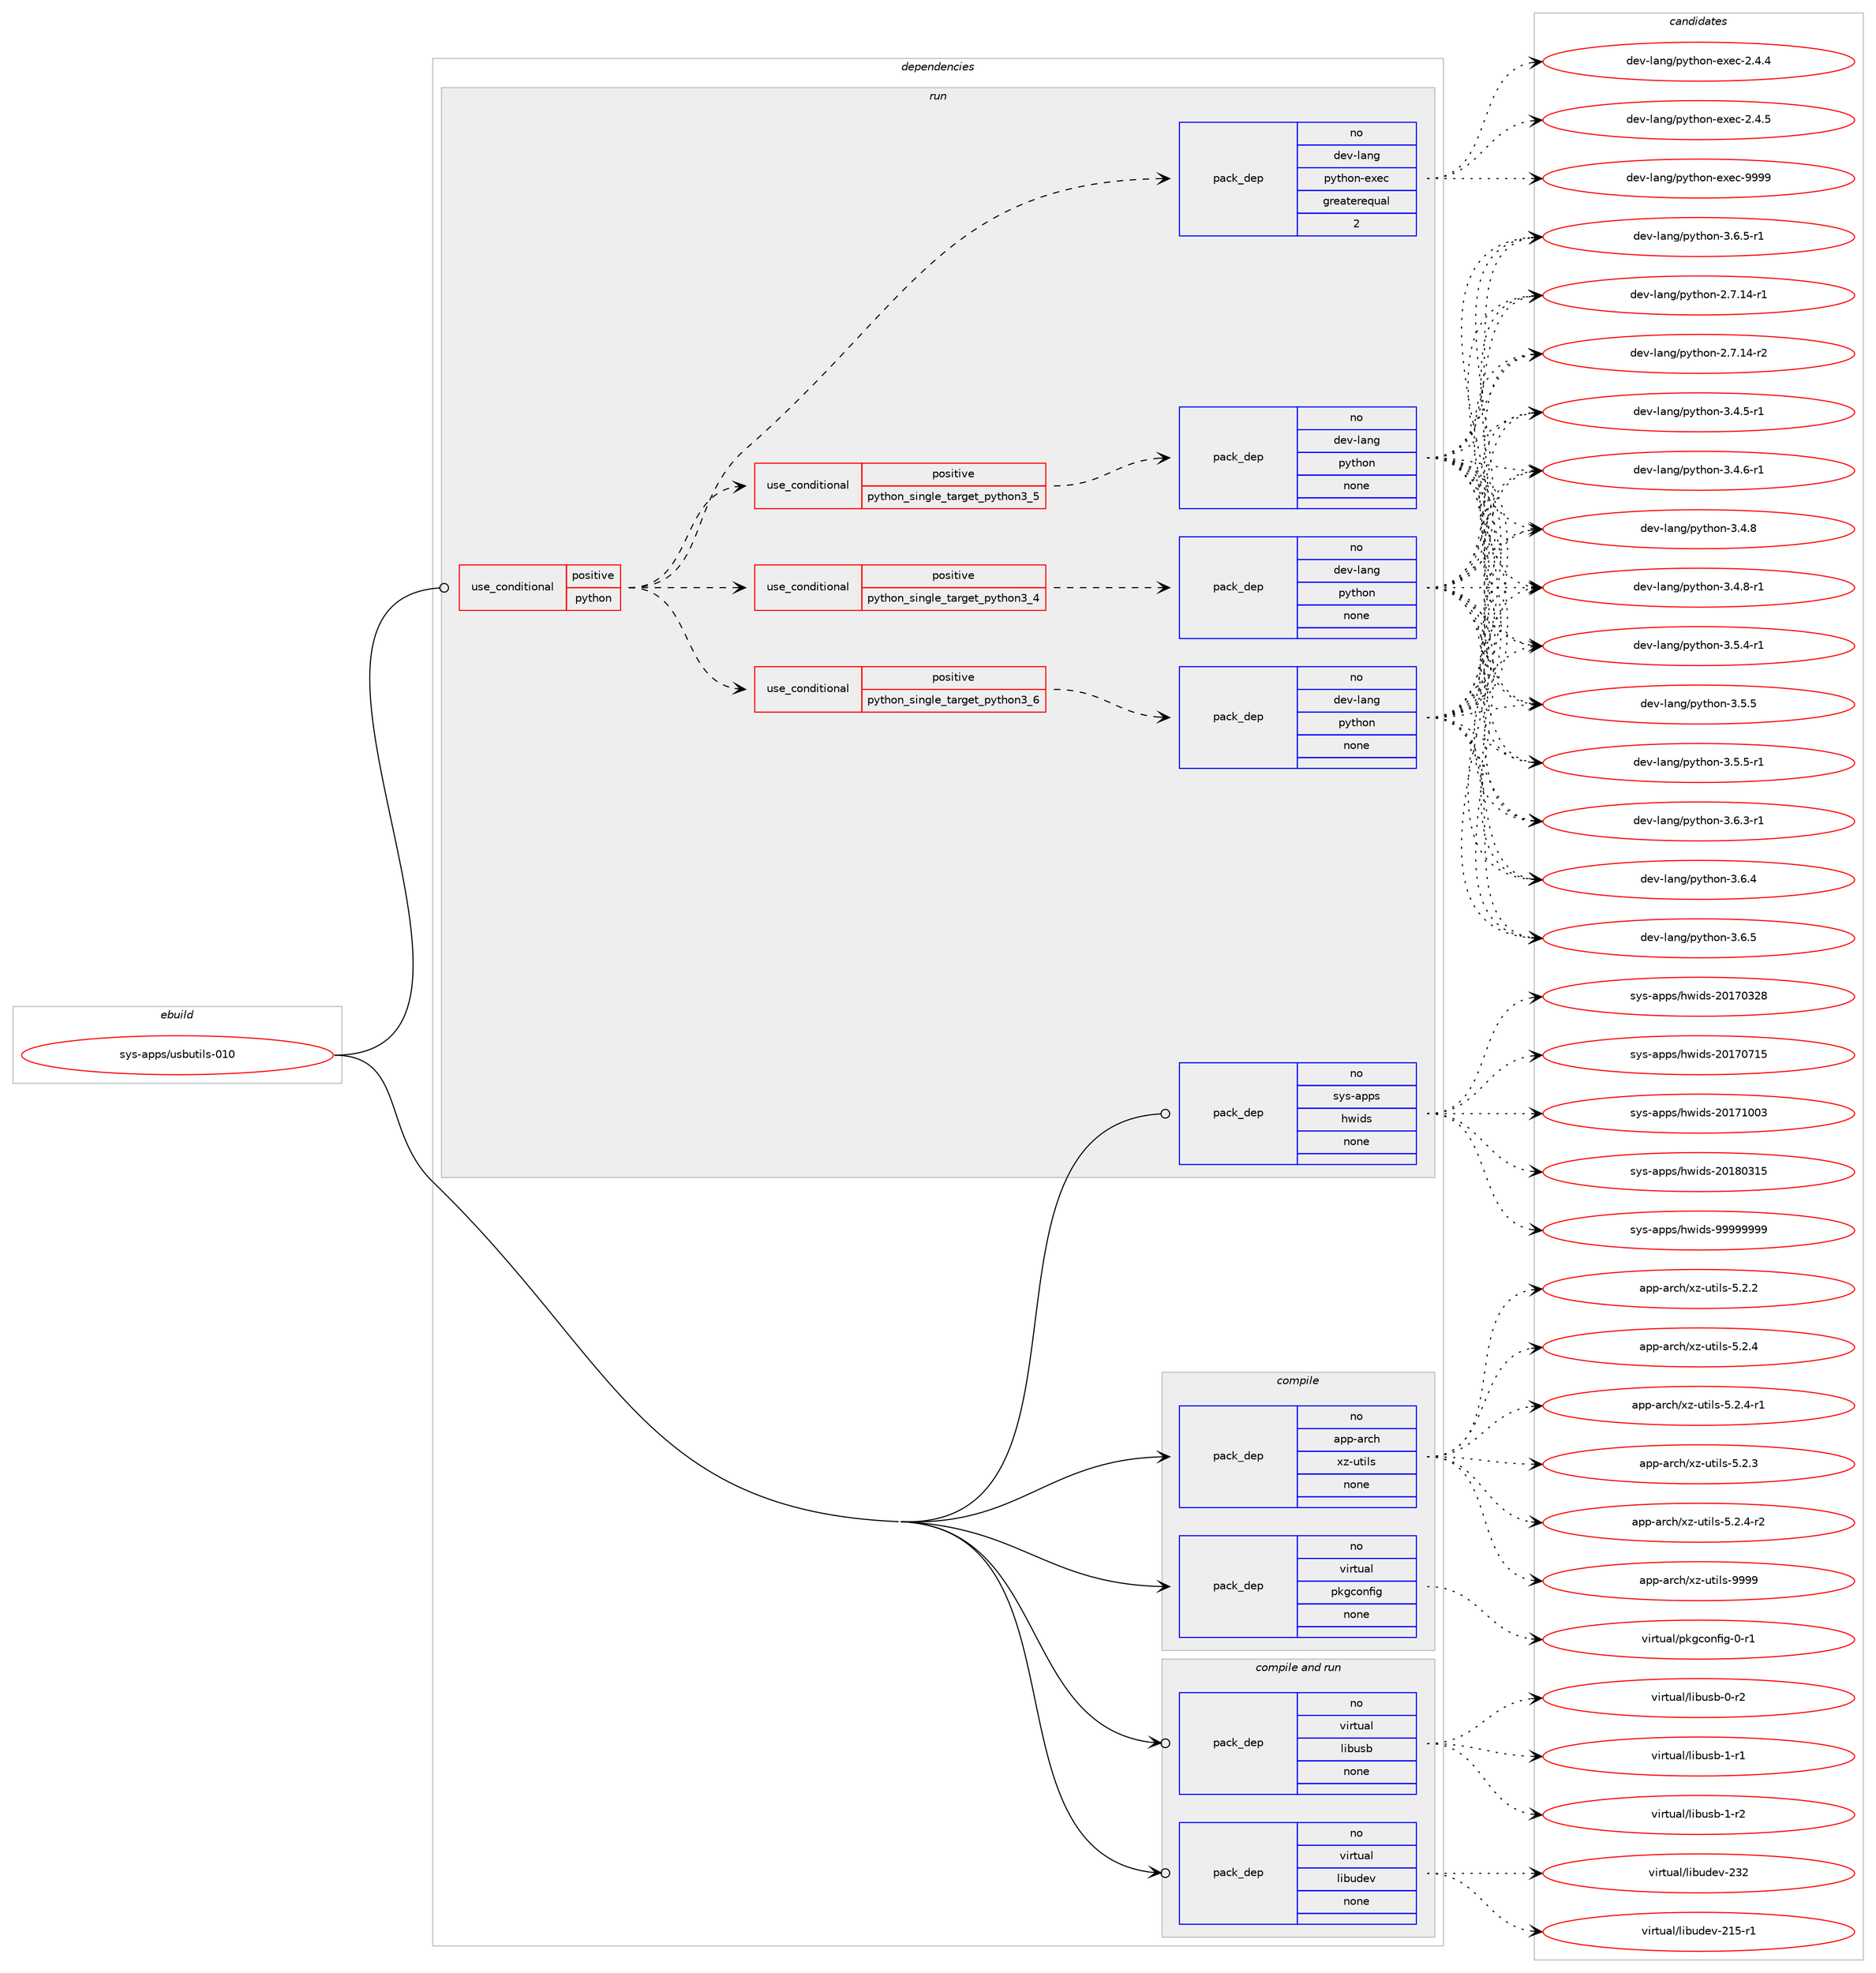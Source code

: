 digraph prolog {

# *************
# Graph options
# *************

newrank=true;
concentrate=true;
compound=true;
graph [rankdir=LR,fontname=Helvetica,fontsize=10,ranksep=1.5];#, ranksep=2.5, nodesep=0.2];
edge  [arrowhead=vee];
node  [fontname=Helvetica,fontsize=10];

# **********
# The ebuild
# **********

subgraph cluster_leftcol {
color=gray;
rank=same;
label=<<i>ebuild</i>>;
id [label="sys-apps/usbutils-010", color=red, width=4, href="../sys-apps/usbutils-010.svg"];
}

# ****************
# The dependencies
# ****************

subgraph cluster_midcol {
color=gray;
label=<<i>dependencies</i>>;
subgraph cluster_compile {
fillcolor="#eeeeee";
style=filled;
label=<<i>compile</i>>;
subgraph pack6949 {
dependency8070 [label=<<TABLE BORDER="0" CELLBORDER="1" CELLSPACING="0" CELLPADDING="4" WIDTH="220"><TR><TD ROWSPAN="6" CELLPADDING="30">pack_dep</TD></TR><TR><TD WIDTH="110">no</TD></TR><TR><TD>app-arch</TD></TR><TR><TD>xz-utils</TD></TR><TR><TD>none</TD></TR><TR><TD></TD></TR></TABLE>>, shape=none, color=blue];
}
id:e -> dependency8070:w [weight=20,style="solid",arrowhead="vee"];
subgraph pack6950 {
dependency8071 [label=<<TABLE BORDER="0" CELLBORDER="1" CELLSPACING="0" CELLPADDING="4" WIDTH="220"><TR><TD ROWSPAN="6" CELLPADDING="30">pack_dep</TD></TR><TR><TD WIDTH="110">no</TD></TR><TR><TD>virtual</TD></TR><TR><TD>pkgconfig</TD></TR><TR><TD>none</TD></TR><TR><TD></TD></TR></TABLE>>, shape=none, color=blue];
}
id:e -> dependency8071:w [weight=20,style="solid",arrowhead="vee"];
}
subgraph cluster_compileandrun {
fillcolor="#eeeeee";
style=filled;
label=<<i>compile and run</i>>;
subgraph pack6951 {
dependency8072 [label=<<TABLE BORDER="0" CELLBORDER="1" CELLSPACING="0" CELLPADDING="4" WIDTH="220"><TR><TD ROWSPAN="6" CELLPADDING="30">pack_dep</TD></TR><TR><TD WIDTH="110">no</TD></TR><TR><TD>virtual</TD></TR><TR><TD>libudev</TD></TR><TR><TD>none</TD></TR><TR><TD></TD></TR></TABLE>>, shape=none, color=blue];
}
id:e -> dependency8072:w [weight=20,style="solid",arrowhead="odotvee"];
subgraph pack6952 {
dependency8073 [label=<<TABLE BORDER="0" CELLBORDER="1" CELLSPACING="0" CELLPADDING="4" WIDTH="220"><TR><TD ROWSPAN="6" CELLPADDING="30">pack_dep</TD></TR><TR><TD WIDTH="110">no</TD></TR><TR><TD>virtual</TD></TR><TR><TD>libusb</TD></TR><TR><TD>none</TD></TR><TR><TD></TD></TR></TABLE>>, shape=none, color=blue];
}
id:e -> dependency8073:w [weight=20,style="solid",arrowhead="odotvee"];
}
subgraph cluster_run {
fillcolor="#eeeeee";
style=filled;
label=<<i>run</i>>;
subgraph cond1068 {
dependency8074 [label=<<TABLE BORDER="0" CELLBORDER="1" CELLSPACING="0" CELLPADDING="4"><TR><TD ROWSPAN="3" CELLPADDING="10">use_conditional</TD></TR><TR><TD>positive</TD></TR><TR><TD>python</TD></TR></TABLE>>, shape=none, color=red];
subgraph cond1069 {
dependency8075 [label=<<TABLE BORDER="0" CELLBORDER="1" CELLSPACING="0" CELLPADDING="4"><TR><TD ROWSPAN="3" CELLPADDING="10">use_conditional</TD></TR><TR><TD>positive</TD></TR><TR><TD>python_single_target_python3_4</TD></TR></TABLE>>, shape=none, color=red];
subgraph pack6953 {
dependency8076 [label=<<TABLE BORDER="0" CELLBORDER="1" CELLSPACING="0" CELLPADDING="4" WIDTH="220"><TR><TD ROWSPAN="6" CELLPADDING="30">pack_dep</TD></TR><TR><TD WIDTH="110">no</TD></TR><TR><TD>dev-lang</TD></TR><TR><TD>python</TD></TR><TR><TD>none</TD></TR><TR><TD></TD></TR></TABLE>>, shape=none, color=blue];
}
dependency8075:e -> dependency8076:w [weight=20,style="dashed",arrowhead="vee"];
}
dependency8074:e -> dependency8075:w [weight=20,style="dashed",arrowhead="vee"];
subgraph cond1070 {
dependency8077 [label=<<TABLE BORDER="0" CELLBORDER="1" CELLSPACING="0" CELLPADDING="4"><TR><TD ROWSPAN="3" CELLPADDING="10">use_conditional</TD></TR><TR><TD>positive</TD></TR><TR><TD>python_single_target_python3_5</TD></TR></TABLE>>, shape=none, color=red];
subgraph pack6954 {
dependency8078 [label=<<TABLE BORDER="0" CELLBORDER="1" CELLSPACING="0" CELLPADDING="4" WIDTH="220"><TR><TD ROWSPAN="6" CELLPADDING="30">pack_dep</TD></TR><TR><TD WIDTH="110">no</TD></TR><TR><TD>dev-lang</TD></TR><TR><TD>python</TD></TR><TR><TD>none</TD></TR><TR><TD></TD></TR></TABLE>>, shape=none, color=blue];
}
dependency8077:e -> dependency8078:w [weight=20,style="dashed",arrowhead="vee"];
}
dependency8074:e -> dependency8077:w [weight=20,style="dashed",arrowhead="vee"];
subgraph cond1071 {
dependency8079 [label=<<TABLE BORDER="0" CELLBORDER="1" CELLSPACING="0" CELLPADDING="4"><TR><TD ROWSPAN="3" CELLPADDING="10">use_conditional</TD></TR><TR><TD>positive</TD></TR><TR><TD>python_single_target_python3_6</TD></TR></TABLE>>, shape=none, color=red];
subgraph pack6955 {
dependency8080 [label=<<TABLE BORDER="0" CELLBORDER="1" CELLSPACING="0" CELLPADDING="4" WIDTH="220"><TR><TD ROWSPAN="6" CELLPADDING="30">pack_dep</TD></TR><TR><TD WIDTH="110">no</TD></TR><TR><TD>dev-lang</TD></TR><TR><TD>python</TD></TR><TR><TD>none</TD></TR><TR><TD></TD></TR></TABLE>>, shape=none, color=blue];
}
dependency8079:e -> dependency8080:w [weight=20,style="dashed",arrowhead="vee"];
}
dependency8074:e -> dependency8079:w [weight=20,style="dashed",arrowhead="vee"];
subgraph pack6956 {
dependency8081 [label=<<TABLE BORDER="0" CELLBORDER="1" CELLSPACING="0" CELLPADDING="4" WIDTH="220"><TR><TD ROWSPAN="6" CELLPADDING="30">pack_dep</TD></TR><TR><TD WIDTH="110">no</TD></TR><TR><TD>dev-lang</TD></TR><TR><TD>python-exec</TD></TR><TR><TD>greaterequal</TD></TR><TR><TD>2</TD></TR></TABLE>>, shape=none, color=blue];
}
dependency8074:e -> dependency8081:w [weight=20,style="dashed",arrowhead="vee"];
}
id:e -> dependency8074:w [weight=20,style="solid",arrowhead="odot"];
subgraph pack6957 {
dependency8082 [label=<<TABLE BORDER="0" CELLBORDER="1" CELLSPACING="0" CELLPADDING="4" WIDTH="220"><TR><TD ROWSPAN="6" CELLPADDING="30">pack_dep</TD></TR><TR><TD WIDTH="110">no</TD></TR><TR><TD>sys-apps</TD></TR><TR><TD>hwids</TD></TR><TR><TD>none</TD></TR><TR><TD></TD></TR></TABLE>>, shape=none, color=blue];
}
id:e -> dependency8082:w [weight=20,style="solid",arrowhead="odot"];
}
}

# **************
# The candidates
# **************

subgraph cluster_choices {
rank=same;
color=gray;
label=<<i>candidates</i>>;

subgraph choice6949 {
color=black;
nodesep=1;
choice971121124597114991044712012245117116105108115455346504650 [label="app-arch/xz-utils-5.2.2", color=red, width=4,href="../app-arch/xz-utils-5.2.2.svg"];
choice971121124597114991044712012245117116105108115455346504652 [label="app-arch/xz-utils-5.2.4", color=red, width=4,href="../app-arch/xz-utils-5.2.4.svg"];
choice9711211245971149910447120122451171161051081154553465046524511449 [label="app-arch/xz-utils-5.2.4-r1", color=red, width=4,href="../app-arch/xz-utils-5.2.4-r1.svg"];
choice971121124597114991044712012245117116105108115455346504651 [label="app-arch/xz-utils-5.2.3", color=red, width=4,href="../app-arch/xz-utils-5.2.3.svg"];
choice9711211245971149910447120122451171161051081154553465046524511450 [label="app-arch/xz-utils-5.2.4-r2", color=red, width=4,href="../app-arch/xz-utils-5.2.4-r2.svg"];
choice9711211245971149910447120122451171161051081154557575757 [label="app-arch/xz-utils-9999", color=red, width=4,href="../app-arch/xz-utils-9999.svg"];
dependency8070:e -> choice971121124597114991044712012245117116105108115455346504650:w [style=dotted,weight="100"];
dependency8070:e -> choice971121124597114991044712012245117116105108115455346504652:w [style=dotted,weight="100"];
dependency8070:e -> choice9711211245971149910447120122451171161051081154553465046524511449:w [style=dotted,weight="100"];
dependency8070:e -> choice971121124597114991044712012245117116105108115455346504651:w [style=dotted,weight="100"];
dependency8070:e -> choice9711211245971149910447120122451171161051081154553465046524511450:w [style=dotted,weight="100"];
dependency8070:e -> choice9711211245971149910447120122451171161051081154557575757:w [style=dotted,weight="100"];
}
subgraph choice6950 {
color=black;
nodesep=1;
choice11810511411611797108471121071039911111010210510345484511449 [label="virtual/pkgconfig-0-r1", color=red, width=4,href="../virtual/pkgconfig-0-r1.svg"];
dependency8071:e -> choice11810511411611797108471121071039911111010210510345484511449:w [style=dotted,weight="100"];
}
subgraph choice6951 {
color=black;
nodesep=1;
choice118105114116117971084710810598117100101118455049534511449 [label="virtual/libudev-215-r1", color=red, width=4,href="../virtual/libudev-215-r1.svg"];
choice11810511411611797108471081059811710010111845505150 [label="virtual/libudev-232", color=red, width=4,href="../virtual/libudev-232.svg"];
dependency8072:e -> choice118105114116117971084710810598117100101118455049534511449:w [style=dotted,weight="100"];
dependency8072:e -> choice11810511411611797108471081059811710010111845505150:w [style=dotted,weight="100"];
}
subgraph choice6952 {
color=black;
nodesep=1;
choice1181051141161179710847108105981171159845484511450 [label="virtual/libusb-0-r2", color=red, width=4,href="../virtual/libusb-0-r2.svg"];
choice1181051141161179710847108105981171159845494511449 [label="virtual/libusb-1-r1", color=red, width=4,href="../virtual/libusb-1-r1.svg"];
choice1181051141161179710847108105981171159845494511450 [label="virtual/libusb-1-r2", color=red, width=4,href="../virtual/libusb-1-r2.svg"];
dependency8073:e -> choice1181051141161179710847108105981171159845484511450:w [style=dotted,weight="100"];
dependency8073:e -> choice1181051141161179710847108105981171159845494511449:w [style=dotted,weight="100"];
dependency8073:e -> choice1181051141161179710847108105981171159845494511450:w [style=dotted,weight="100"];
}
subgraph choice6953 {
color=black;
nodesep=1;
choice100101118451089711010347112121116104111110455046554649524511449 [label="dev-lang/python-2.7.14-r1", color=red, width=4,href="../dev-lang/python-2.7.14-r1.svg"];
choice100101118451089711010347112121116104111110455046554649524511450 [label="dev-lang/python-2.7.14-r2", color=red, width=4,href="../dev-lang/python-2.7.14-r2.svg"];
choice1001011184510897110103471121211161041111104551465246534511449 [label="dev-lang/python-3.4.5-r1", color=red, width=4,href="../dev-lang/python-3.4.5-r1.svg"];
choice1001011184510897110103471121211161041111104551465246544511449 [label="dev-lang/python-3.4.6-r1", color=red, width=4,href="../dev-lang/python-3.4.6-r1.svg"];
choice100101118451089711010347112121116104111110455146524656 [label="dev-lang/python-3.4.8", color=red, width=4,href="../dev-lang/python-3.4.8.svg"];
choice1001011184510897110103471121211161041111104551465246564511449 [label="dev-lang/python-3.4.8-r1", color=red, width=4,href="../dev-lang/python-3.4.8-r1.svg"];
choice1001011184510897110103471121211161041111104551465346524511449 [label="dev-lang/python-3.5.4-r1", color=red, width=4,href="../dev-lang/python-3.5.4-r1.svg"];
choice100101118451089711010347112121116104111110455146534653 [label="dev-lang/python-3.5.5", color=red, width=4,href="../dev-lang/python-3.5.5.svg"];
choice1001011184510897110103471121211161041111104551465346534511449 [label="dev-lang/python-3.5.5-r1", color=red, width=4,href="../dev-lang/python-3.5.5-r1.svg"];
choice1001011184510897110103471121211161041111104551465446514511449 [label="dev-lang/python-3.6.3-r1", color=red, width=4,href="../dev-lang/python-3.6.3-r1.svg"];
choice100101118451089711010347112121116104111110455146544652 [label="dev-lang/python-3.6.4", color=red, width=4,href="../dev-lang/python-3.6.4.svg"];
choice100101118451089711010347112121116104111110455146544653 [label="dev-lang/python-3.6.5", color=red, width=4,href="../dev-lang/python-3.6.5.svg"];
choice1001011184510897110103471121211161041111104551465446534511449 [label="dev-lang/python-3.6.5-r1", color=red, width=4,href="../dev-lang/python-3.6.5-r1.svg"];
dependency8076:e -> choice100101118451089711010347112121116104111110455046554649524511449:w [style=dotted,weight="100"];
dependency8076:e -> choice100101118451089711010347112121116104111110455046554649524511450:w [style=dotted,weight="100"];
dependency8076:e -> choice1001011184510897110103471121211161041111104551465246534511449:w [style=dotted,weight="100"];
dependency8076:e -> choice1001011184510897110103471121211161041111104551465246544511449:w [style=dotted,weight="100"];
dependency8076:e -> choice100101118451089711010347112121116104111110455146524656:w [style=dotted,weight="100"];
dependency8076:e -> choice1001011184510897110103471121211161041111104551465246564511449:w [style=dotted,weight="100"];
dependency8076:e -> choice1001011184510897110103471121211161041111104551465346524511449:w [style=dotted,weight="100"];
dependency8076:e -> choice100101118451089711010347112121116104111110455146534653:w [style=dotted,weight="100"];
dependency8076:e -> choice1001011184510897110103471121211161041111104551465346534511449:w [style=dotted,weight="100"];
dependency8076:e -> choice1001011184510897110103471121211161041111104551465446514511449:w [style=dotted,weight="100"];
dependency8076:e -> choice100101118451089711010347112121116104111110455146544652:w [style=dotted,weight="100"];
dependency8076:e -> choice100101118451089711010347112121116104111110455146544653:w [style=dotted,weight="100"];
dependency8076:e -> choice1001011184510897110103471121211161041111104551465446534511449:w [style=dotted,weight="100"];
}
subgraph choice6954 {
color=black;
nodesep=1;
choice100101118451089711010347112121116104111110455046554649524511449 [label="dev-lang/python-2.7.14-r1", color=red, width=4,href="../dev-lang/python-2.7.14-r1.svg"];
choice100101118451089711010347112121116104111110455046554649524511450 [label="dev-lang/python-2.7.14-r2", color=red, width=4,href="../dev-lang/python-2.7.14-r2.svg"];
choice1001011184510897110103471121211161041111104551465246534511449 [label="dev-lang/python-3.4.5-r1", color=red, width=4,href="../dev-lang/python-3.4.5-r1.svg"];
choice1001011184510897110103471121211161041111104551465246544511449 [label="dev-lang/python-3.4.6-r1", color=red, width=4,href="../dev-lang/python-3.4.6-r1.svg"];
choice100101118451089711010347112121116104111110455146524656 [label="dev-lang/python-3.4.8", color=red, width=4,href="../dev-lang/python-3.4.8.svg"];
choice1001011184510897110103471121211161041111104551465246564511449 [label="dev-lang/python-3.4.8-r1", color=red, width=4,href="../dev-lang/python-3.4.8-r1.svg"];
choice1001011184510897110103471121211161041111104551465346524511449 [label="dev-lang/python-3.5.4-r1", color=red, width=4,href="../dev-lang/python-3.5.4-r1.svg"];
choice100101118451089711010347112121116104111110455146534653 [label="dev-lang/python-3.5.5", color=red, width=4,href="../dev-lang/python-3.5.5.svg"];
choice1001011184510897110103471121211161041111104551465346534511449 [label="dev-lang/python-3.5.5-r1", color=red, width=4,href="../dev-lang/python-3.5.5-r1.svg"];
choice1001011184510897110103471121211161041111104551465446514511449 [label="dev-lang/python-3.6.3-r1", color=red, width=4,href="../dev-lang/python-3.6.3-r1.svg"];
choice100101118451089711010347112121116104111110455146544652 [label="dev-lang/python-3.6.4", color=red, width=4,href="../dev-lang/python-3.6.4.svg"];
choice100101118451089711010347112121116104111110455146544653 [label="dev-lang/python-3.6.5", color=red, width=4,href="../dev-lang/python-3.6.5.svg"];
choice1001011184510897110103471121211161041111104551465446534511449 [label="dev-lang/python-3.6.5-r1", color=red, width=4,href="../dev-lang/python-3.6.5-r1.svg"];
dependency8078:e -> choice100101118451089711010347112121116104111110455046554649524511449:w [style=dotted,weight="100"];
dependency8078:e -> choice100101118451089711010347112121116104111110455046554649524511450:w [style=dotted,weight="100"];
dependency8078:e -> choice1001011184510897110103471121211161041111104551465246534511449:w [style=dotted,weight="100"];
dependency8078:e -> choice1001011184510897110103471121211161041111104551465246544511449:w [style=dotted,weight="100"];
dependency8078:e -> choice100101118451089711010347112121116104111110455146524656:w [style=dotted,weight="100"];
dependency8078:e -> choice1001011184510897110103471121211161041111104551465246564511449:w [style=dotted,weight="100"];
dependency8078:e -> choice1001011184510897110103471121211161041111104551465346524511449:w [style=dotted,weight="100"];
dependency8078:e -> choice100101118451089711010347112121116104111110455146534653:w [style=dotted,weight="100"];
dependency8078:e -> choice1001011184510897110103471121211161041111104551465346534511449:w [style=dotted,weight="100"];
dependency8078:e -> choice1001011184510897110103471121211161041111104551465446514511449:w [style=dotted,weight="100"];
dependency8078:e -> choice100101118451089711010347112121116104111110455146544652:w [style=dotted,weight="100"];
dependency8078:e -> choice100101118451089711010347112121116104111110455146544653:w [style=dotted,weight="100"];
dependency8078:e -> choice1001011184510897110103471121211161041111104551465446534511449:w [style=dotted,weight="100"];
}
subgraph choice6955 {
color=black;
nodesep=1;
choice100101118451089711010347112121116104111110455046554649524511449 [label="dev-lang/python-2.7.14-r1", color=red, width=4,href="../dev-lang/python-2.7.14-r1.svg"];
choice100101118451089711010347112121116104111110455046554649524511450 [label="dev-lang/python-2.7.14-r2", color=red, width=4,href="../dev-lang/python-2.7.14-r2.svg"];
choice1001011184510897110103471121211161041111104551465246534511449 [label="dev-lang/python-3.4.5-r1", color=red, width=4,href="../dev-lang/python-3.4.5-r1.svg"];
choice1001011184510897110103471121211161041111104551465246544511449 [label="dev-lang/python-3.4.6-r1", color=red, width=4,href="../dev-lang/python-3.4.6-r1.svg"];
choice100101118451089711010347112121116104111110455146524656 [label="dev-lang/python-3.4.8", color=red, width=4,href="../dev-lang/python-3.4.8.svg"];
choice1001011184510897110103471121211161041111104551465246564511449 [label="dev-lang/python-3.4.8-r1", color=red, width=4,href="../dev-lang/python-3.4.8-r1.svg"];
choice1001011184510897110103471121211161041111104551465346524511449 [label="dev-lang/python-3.5.4-r1", color=red, width=4,href="../dev-lang/python-3.5.4-r1.svg"];
choice100101118451089711010347112121116104111110455146534653 [label="dev-lang/python-3.5.5", color=red, width=4,href="../dev-lang/python-3.5.5.svg"];
choice1001011184510897110103471121211161041111104551465346534511449 [label="dev-lang/python-3.5.5-r1", color=red, width=4,href="../dev-lang/python-3.5.5-r1.svg"];
choice1001011184510897110103471121211161041111104551465446514511449 [label="dev-lang/python-3.6.3-r1", color=red, width=4,href="../dev-lang/python-3.6.3-r1.svg"];
choice100101118451089711010347112121116104111110455146544652 [label="dev-lang/python-3.6.4", color=red, width=4,href="../dev-lang/python-3.6.4.svg"];
choice100101118451089711010347112121116104111110455146544653 [label="dev-lang/python-3.6.5", color=red, width=4,href="../dev-lang/python-3.6.5.svg"];
choice1001011184510897110103471121211161041111104551465446534511449 [label="dev-lang/python-3.6.5-r1", color=red, width=4,href="../dev-lang/python-3.6.5-r1.svg"];
dependency8080:e -> choice100101118451089711010347112121116104111110455046554649524511449:w [style=dotted,weight="100"];
dependency8080:e -> choice100101118451089711010347112121116104111110455046554649524511450:w [style=dotted,weight="100"];
dependency8080:e -> choice1001011184510897110103471121211161041111104551465246534511449:w [style=dotted,weight="100"];
dependency8080:e -> choice1001011184510897110103471121211161041111104551465246544511449:w [style=dotted,weight="100"];
dependency8080:e -> choice100101118451089711010347112121116104111110455146524656:w [style=dotted,weight="100"];
dependency8080:e -> choice1001011184510897110103471121211161041111104551465246564511449:w [style=dotted,weight="100"];
dependency8080:e -> choice1001011184510897110103471121211161041111104551465346524511449:w [style=dotted,weight="100"];
dependency8080:e -> choice100101118451089711010347112121116104111110455146534653:w [style=dotted,weight="100"];
dependency8080:e -> choice1001011184510897110103471121211161041111104551465346534511449:w [style=dotted,weight="100"];
dependency8080:e -> choice1001011184510897110103471121211161041111104551465446514511449:w [style=dotted,weight="100"];
dependency8080:e -> choice100101118451089711010347112121116104111110455146544652:w [style=dotted,weight="100"];
dependency8080:e -> choice100101118451089711010347112121116104111110455146544653:w [style=dotted,weight="100"];
dependency8080:e -> choice1001011184510897110103471121211161041111104551465446534511449:w [style=dotted,weight="100"];
}
subgraph choice6956 {
color=black;
nodesep=1;
choice1001011184510897110103471121211161041111104510112010199455046524652 [label="dev-lang/python-exec-2.4.4", color=red, width=4,href="../dev-lang/python-exec-2.4.4.svg"];
choice1001011184510897110103471121211161041111104510112010199455046524653 [label="dev-lang/python-exec-2.4.5", color=red, width=4,href="../dev-lang/python-exec-2.4.5.svg"];
choice10010111845108971101034711212111610411111045101120101994557575757 [label="dev-lang/python-exec-9999", color=red, width=4,href="../dev-lang/python-exec-9999.svg"];
dependency8081:e -> choice1001011184510897110103471121211161041111104510112010199455046524652:w [style=dotted,weight="100"];
dependency8081:e -> choice1001011184510897110103471121211161041111104510112010199455046524653:w [style=dotted,weight="100"];
dependency8081:e -> choice10010111845108971101034711212111610411111045101120101994557575757:w [style=dotted,weight="100"];
}
subgraph choice6957 {
color=black;
nodesep=1;
choice115121115459711211211547104119105100115455048495548515056 [label="sys-apps/hwids-20170328", color=red, width=4,href="../sys-apps/hwids-20170328.svg"];
choice115121115459711211211547104119105100115455048495548554953 [label="sys-apps/hwids-20170715", color=red, width=4,href="../sys-apps/hwids-20170715.svg"];
choice115121115459711211211547104119105100115455048495549484851 [label="sys-apps/hwids-20171003", color=red, width=4,href="../sys-apps/hwids-20171003.svg"];
choice115121115459711211211547104119105100115455048495648514953 [label="sys-apps/hwids-20180315", color=red, width=4,href="../sys-apps/hwids-20180315.svg"];
choice115121115459711211211547104119105100115455757575757575757 [label="sys-apps/hwids-99999999", color=red, width=4,href="../sys-apps/hwids-99999999.svg"];
dependency8082:e -> choice115121115459711211211547104119105100115455048495548515056:w [style=dotted,weight="100"];
dependency8082:e -> choice115121115459711211211547104119105100115455048495548554953:w [style=dotted,weight="100"];
dependency8082:e -> choice115121115459711211211547104119105100115455048495549484851:w [style=dotted,weight="100"];
dependency8082:e -> choice115121115459711211211547104119105100115455048495648514953:w [style=dotted,weight="100"];
dependency8082:e -> choice115121115459711211211547104119105100115455757575757575757:w [style=dotted,weight="100"];
}
}

}
